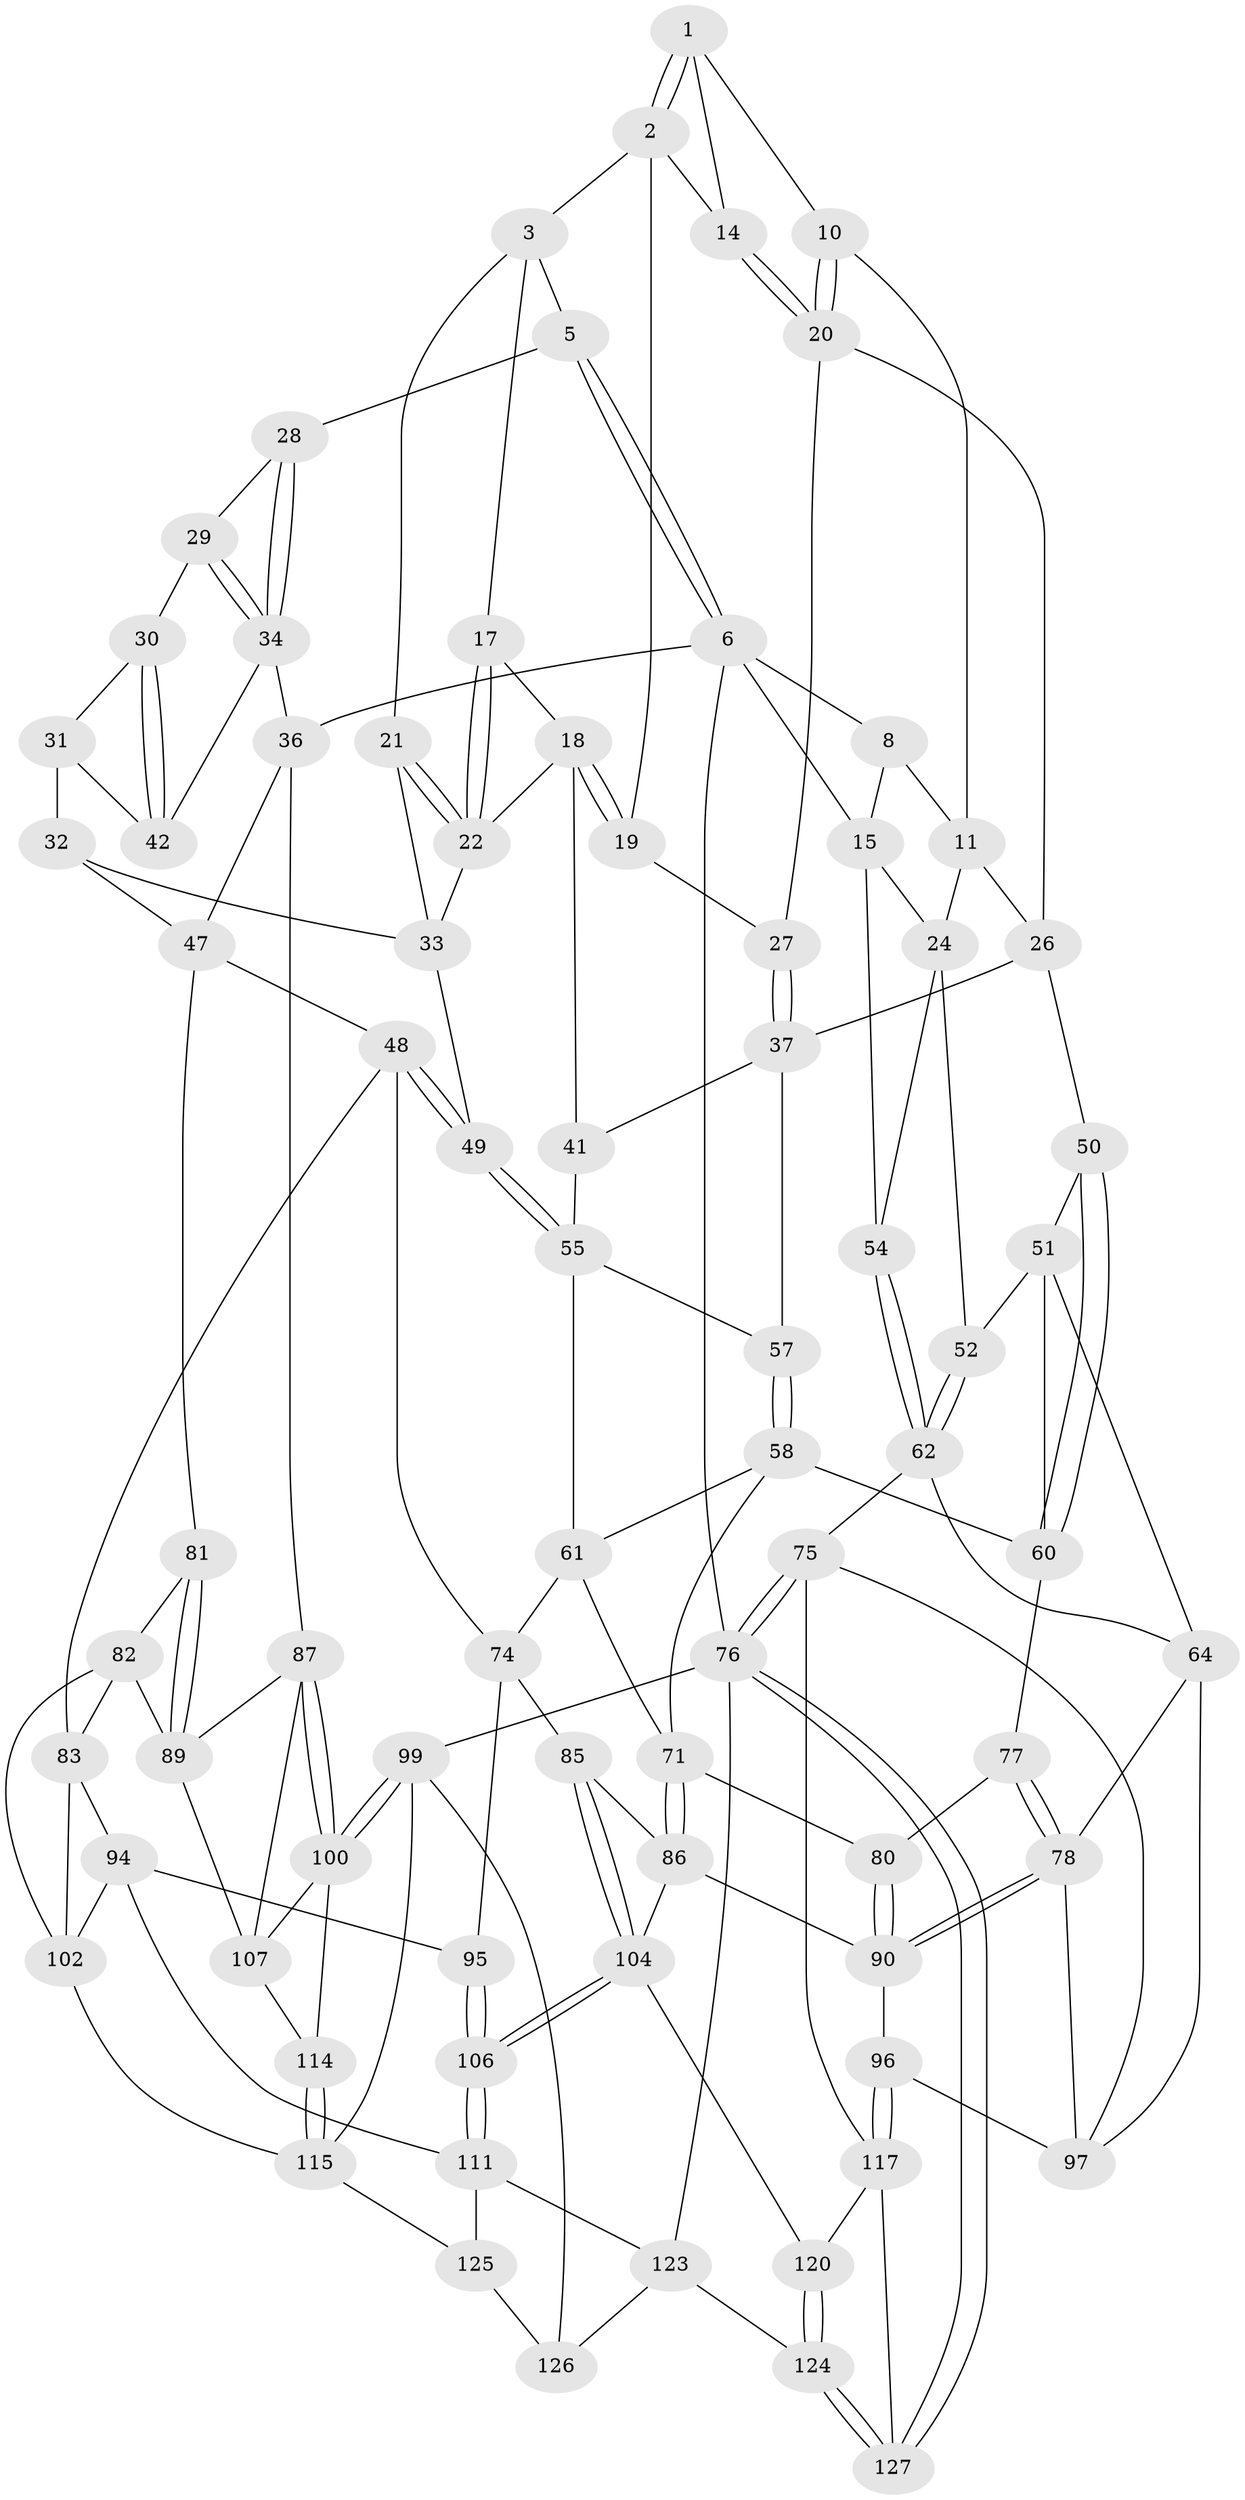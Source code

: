 // original degree distribution, {3: 0.015625, 5: 0.46875, 4: 0.265625, 6: 0.25}
// Generated by graph-tools (version 1.1) at 2025/42/03/06/25 10:42:30]
// undirected, 79 vertices, 176 edges
graph export_dot {
graph [start="1"]
  node [color=gray90,style=filled];
  1 [pos="+0.38078087613110584+0",super="+9"];
  2 [pos="+0.5347205557665097+0",super="+13"];
  3 [pos="+0.6403423729168378+0",super="+4"];
  5 [pos="+0.9337565551497646+0"];
  6 [pos="+1+0",super="+7"];
  8 [pos="+0.20251352494054756+0",super="+12"];
  10 [pos="+0.3101598280360168+0.046829425127972446"];
  11 [pos="+0.2594156000508888+0.05804670677963212",super="+23"];
  14 [pos="+0.3821013364918323+0.06460830024743452"];
  15 [pos="+0+0",super="+16"];
  17 [pos="+0.6143407911574138+0"];
  18 [pos="+0.531541968972885+0.1500843985702789",super="+40"];
  19 [pos="+0.4802953068089789+0.0947935467490729"];
  20 [pos="+0.3480357484301878+0.10494175451222143",super="+25"];
  21 [pos="+0.7984313565907366+0.046503469121963806"];
  22 [pos="+0.6261023724377927+0.1599641167673784",super="+44"];
  24 [pos="+0.1648476173579774+0.1391866704723426",super="+53"];
  26 [pos="+0.2622986689831217+0.17168643724004334",super="+39"];
  27 [pos="+0.3834222486940204+0.143595330438147"];
  28 [pos="+0.9497998718339697+0.117329310303478"];
  29 [pos="+0.9320671774878351+0.16638417731397107"];
  30 [pos="+0.9204495439765042+0.18061801579270748"];
  31 [pos="+0.8726738877249886+0.1828147651949477",super="+45"];
  32 [pos="+0.8206515542842736+0.15586726143672952",super="+46"];
  33 [pos="+0.8031527611859871+0.12000719965792736",super="+43"];
  34 [pos="+1+0.2144442769901571",super="+35"];
  36 [pos="+1+0.34370207377693335",super="+68"];
  37 [pos="+0.4091061653116421+0.2306226278780721",super="+38"];
  41 [pos="+0.5097997588430618+0.2041984616783576"];
  42 [pos="+0.9826595232228399+0.3106620432516985"];
  47 [pos="+0.7602118258458795+0.3946413225150501",super="+69"];
  48 [pos="+0.7249883320698554+0.40032687203256634",super="+73"];
  49 [pos="+0.6822617039572808+0.3640710052275303"];
  50 [pos="+0.26356455796877704+0.29546566975330146"];
  51 [pos="+0.12060476305865607+0.2986275778853584",super="+63"];
  52 [pos="+0.11671434993549284+0.2939345277368196"];
  54 [pos="+0+0.14151333999262664"];
  55 [pos="+0.5748466119432044+0.3657032776549015",super="+56"];
  57 [pos="+0.39066779258825446+0.2973660757947719"];
  58 [pos="+0.3902273083661059+0.37333794600710224",super="+59"];
  60 [pos="+0.27367869659005284+0.42267711457506435",super="+67"];
  61 [pos="+0.5500481526452596+0.3818561312448491",super="+70"];
  62 [pos="+0+0.5199177984029003",super="+66"];
  64 [pos="+0+0.5748878247644913",super="+65"];
  71 [pos="+0.39886334091797615+0.5137308625037034",super="+72"];
  74 [pos="+0.5601761978526623+0.5289442824449766",super="+84"];
  75 [pos="+0+0.7016913469382549",super="+119"];
  76 [pos="+0+1",super="+98"];
  77 [pos="+0.20794926355196836+0.5564611998934073"];
  78 [pos="+0.20105695660901993+0.5658432855721257",super="+79"];
  80 [pos="+0.38754927564404656+0.5097952493850827"];
  81 [pos="+0.8934808128454436+0.5548856949720148"];
  82 [pos="+0.7967475067013889+0.6143935085625524",super="+101"];
  83 [pos="+0.6937179590123164+0.5342614418898466",super="+93"];
  85 [pos="+0.43590784423564194+0.6272316677649622"];
  86 [pos="+0.4347255795047462+0.6261674936264313",super="+91"];
  87 [pos="+1+0.5701866966801932",super="+88"];
  89 [pos="+0.8954834120133351+0.6268979887711399",super="+103"];
  90 [pos="+0.29299054939494856+0.6167081144578052",super="+92"];
  94 [pos="+0.6538475355223564+0.6368284659969459",super="+109"];
  95 [pos="+0.5589573254978706+0.666474325168814"];
  96 [pos="+0.2661100876113068+0.7041144296913072"];
  97 [pos="+0.22373587471442638+0.6841573862065037",super="+110"];
  99 [pos="+1+1",super="+121"];
  100 [pos="+1+0.8122076951671415",super="+112"];
  102 [pos="+0.8109197410958833+0.7084307936836458",super="+108"];
  104 [pos="+0.43999792221184925+0.8121332091561813",super="+105"];
  106 [pos="+0.5401002287640136+0.8479015250593916"];
  107 [pos="+0.9329475046961238+0.7050330497163824",super="+113"];
  111 [pos="+0.5736116134276505+0.881627440540224",super="+122"];
  114 [pos="+0.8717610341278446+0.8214493151814164"];
  115 [pos="+0.8406849110447233+0.8477717696713393",super="+116"];
  117 [pos="+0.1706606602673816+0.8837674993317282",super="+118"];
  120 [pos="+0.31395556824349263+0.8812696165021219"];
  123 [pos="+0.5396865865911165+1",super="+128"];
  124 [pos="+0.4495740316463855+1"];
  125 [pos="+0.7783373660660149+0.9375442720324008"];
  126 [pos="+0.8147619454471792+1"];
  127 [pos="+0+1"];
  1 -- 2;
  1 -- 2;
  1 -- 10;
  1 -- 14;
  2 -- 3;
  2 -- 19;
  2 -- 14;
  3 -- 17;
  3 -- 5;
  3 -- 21;
  5 -- 6;
  5 -- 6;
  5 -- 28;
  6 -- 36;
  6 -- 8;
  6 -- 76 [weight=2];
  6 -- 15;
  8 -- 11;
  8 -- 15;
  10 -- 11;
  10 -- 20;
  10 -- 20;
  11 -- 24;
  11 -- 26;
  14 -- 20;
  14 -- 20;
  15 -- 54;
  15 -- 24;
  17 -- 18;
  17 -- 22;
  17 -- 22;
  18 -- 19;
  18 -- 19;
  18 -- 41;
  18 -- 22;
  19 -- 27;
  20 -- 26;
  20 -- 27;
  21 -- 22;
  21 -- 22;
  21 -- 33;
  22 -- 33;
  24 -- 52;
  24 -- 54;
  26 -- 50;
  26 -- 37;
  27 -- 37;
  27 -- 37;
  28 -- 29;
  28 -- 34;
  28 -- 34;
  29 -- 30;
  29 -- 34;
  29 -- 34;
  30 -- 31;
  30 -- 42;
  30 -- 42;
  31 -- 32 [weight=2];
  31 -- 42;
  32 -- 33;
  32 -- 47;
  33 -- 49;
  34 -- 42;
  34 -- 36;
  36 -- 87;
  36 -- 47;
  37 -- 41;
  37 -- 57;
  41 -- 55;
  47 -- 48;
  47 -- 81;
  48 -- 49;
  48 -- 49;
  48 -- 74;
  48 -- 83;
  49 -- 55;
  49 -- 55;
  50 -- 51;
  50 -- 60;
  50 -- 60;
  51 -- 52;
  51 -- 64;
  51 -- 60;
  52 -- 62;
  52 -- 62;
  54 -- 62;
  54 -- 62;
  55 -- 61;
  55 -- 57;
  57 -- 58;
  57 -- 58;
  58 -- 61;
  58 -- 60;
  58 -- 71;
  60 -- 77;
  61 -- 74;
  61 -- 71;
  62 -- 64;
  62 -- 75;
  64 -- 78;
  64 -- 97;
  71 -- 86;
  71 -- 86;
  71 -- 80;
  74 -- 85;
  74 -- 95;
  75 -- 76;
  75 -- 76;
  75 -- 117;
  75 -- 97;
  76 -- 127;
  76 -- 127;
  76 -- 99;
  76 -- 123;
  77 -- 78;
  77 -- 78;
  77 -- 80;
  78 -- 90;
  78 -- 90;
  78 -- 97;
  80 -- 90;
  80 -- 90;
  81 -- 82;
  81 -- 89;
  81 -- 89;
  82 -- 83;
  82 -- 102;
  82 -- 89;
  83 -- 94;
  83 -- 102;
  85 -- 86;
  85 -- 104;
  85 -- 104;
  86 -- 90;
  86 -- 104;
  87 -- 100;
  87 -- 100;
  87 -- 89;
  87 -- 107;
  89 -- 107;
  90 -- 96;
  94 -- 95;
  94 -- 102;
  94 -- 111;
  95 -- 106;
  95 -- 106;
  96 -- 97;
  96 -- 117;
  96 -- 117;
  99 -- 100;
  99 -- 100;
  99 -- 115;
  99 -- 126;
  100 -- 114;
  100 -- 107;
  102 -- 115;
  104 -- 106;
  104 -- 106;
  104 -- 120;
  106 -- 111;
  106 -- 111;
  107 -- 114;
  111 -- 123;
  111 -- 125;
  114 -- 115;
  114 -- 115;
  115 -- 125;
  117 -- 120;
  117 -- 127;
  120 -- 124;
  120 -- 124;
  123 -- 124;
  123 -- 126;
  124 -- 127;
  124 -- 127;
  125 -- 126;
}
